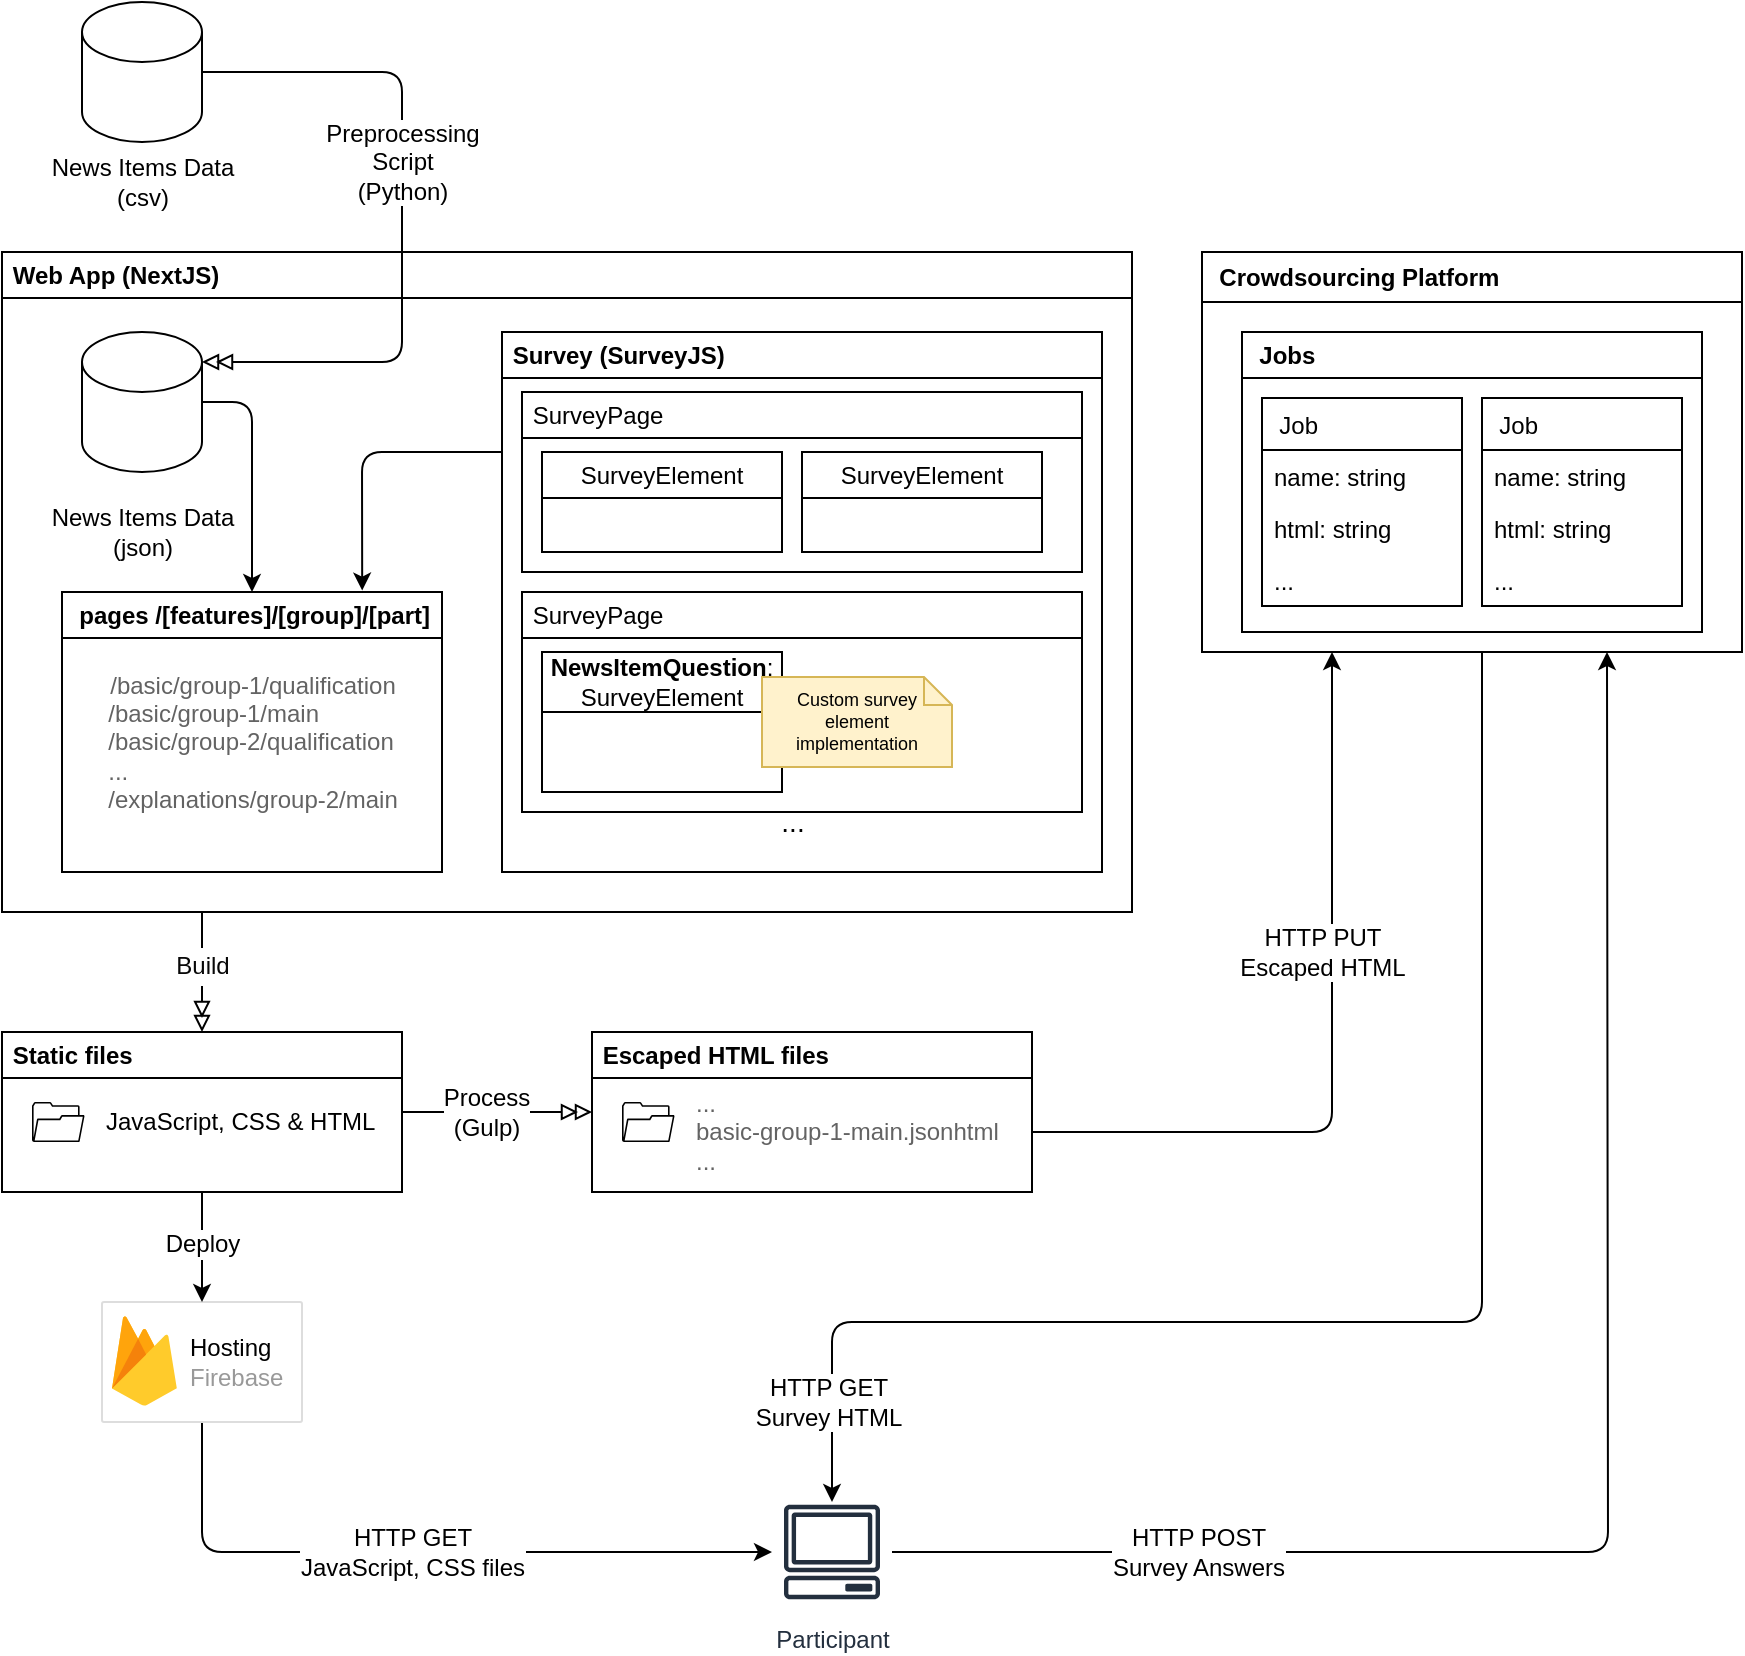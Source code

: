 <mxfile>
    <diagram id="t5AuBy6BMTJjh7pPMlXW" name="Page-1">
        <mxGraphModel dx="1322" dy="2172" grid="1" gridSize="10" guides="1" tooltips="1" connect="1" arrows="1" fold="1" page="1" pageScale="1" pageWidth="1100" pageHeight="850" math="0" shadow="0">
            <root>
                <mxCell id="0"/>
                <mxCell id="1" parent="0"/>
                <mxCell id="100" style="edgeStyle=none;html=1;fontFamily=Helvetica;fontSize=12;fontColor=#000000;endArrow=classic;endFill=1;" parent="1" source="14" target="76" edge="1">
                    <mxGeometry relative="1" as="geometry">
                        <Array as="points">
                            <mxPoint x="300" y="735"/>
                        </Array>
                    </mxGeometry>
                </mxCell>
                <mxCell id="14" value="" style="strokeColor=#dddddd;shadow=0;strokeWidth=1;rounded=1;absoluteArcSize=1;arcSize=2;" parent="1" vertex="1">
                    <mxGeometry x="250" y="610" width="100" height="60" as="geometry"/>
                </mxCell>
                <mxCell id="15" value="&lt;font color=&quot;#000000&quot;&gt;Hosting&lt;/font&gt;&lt;br&gt;Firebase" style="sketch=0;dashed=0;connectable=0;html=1;fillColor=#5184F3;strokeColor=none;shape=mxgraph.gcp2.firebase;part=1;labelPosition=right;verticalLabelPosition=middle;align=left;verticalAlign=middle;spacingLeft=5;fontColor=#999999;fontSize=12;" parent="14" vertex="1">
                    <mxGeometry width="32.4" height="45" relative="1" as="geometry">
                        <mxPoint x="5" y="7" as="offset"/>
                    </mxGeometry>
                </mxCell>
                <mxCell id="41" style="edgeStyle=none;html=1;fontSize=12;fontColor=#636363;endArrow=doubleBlock;endFill=0;entryX=0.5;entryY=0;entryDx=0;entryDy=0;" parent="1" target="65" edge="1">
                    <mxGeometry relative="1" as="geometry">
                        <mxPoint x="300" y="470" as="targetPoint"/>
                        <mxPoint x="300" y="415" as="sourcePoint"/>
                    </mxGeometry>
                </mxCell>
                <mxCell id="42" value="&lt;div style=&quot;font-weight: normal; font-size: 12px; line-height: 19px;&quot;&gt;&lt;span style=&quot;font-size: 12px;&quot;&gt;Build&lt;/span&gt;&lt;/div&gt;" style="edgeLabel;html=1;align=center;verticalAlign=middle;resizable=0;points=[];fontSize=12;fontColor=#080808;fontStyle=1;labelBackgroundColor=default;" parent="41" vertex="1" connectable="0">
                    <mxGeometry x="-0.252" relative="1" as="geometry">
                        <mxPoint y="4" as="offset"/>
                    </mxGeometry>
                </mxCell>
                <mxCell id="16" value="&amp;nbsp;Web App (NextJS)" style="swimlane;whiteSpace=wrap;html=1;collapsible=0;align=left;" parent="1" vertex="1">
                    <mxGeometry x="200" y="85" width="565" height="330" as="geometry"/>
                </mxCell>
                <mxCell id="5" value="News Items Data&lt;br&gt;(json)" style="text;html=1;align=center;verticalAlign=middle;resizable=0;points=[];autosize=1;strokeColor=none;fillColor=none;" parent="16" vertex="1">
                    <mxGeometry x="15" y="120" width="110" height="40" as="geometry"/>
                </mxCell>
                <mxCell id="39" style="edgeStyle=none;html=1;entryX=0.79;entryY=-0.005;entryDx=0;entryDy=0;fontSize=12;endArrow=classic;endFill=1;entryPerimeter=0;" parent="16" target="35" edge="1">
                    <mxGeometry relative="1" as="geometry">
                        <mxPoint x="250" y="100" as="sourcePoint"/>
                        <Array as="points">
                            <mxPoint x="180" y="100"/>
                        </Array>
                    </mxGeometry>
                </mxCell>
                <mxCell id="17" value="&amp;nbsp;Survey (SurveyJS)" style="swimlane;whiteSpace=wrap;html=1;collapsible=0;align=left;" parent="16" vertex="1">
                    <mxGeometry x="250" y="40" width="300" height="270" as="geometry">
                        <mxRectangle x="330" y="180" width="150" height="30" as="alternateBounds"/>
                    </mxGeometry>
                </mxCell>
                <mxCell id="19" value="&amp;nbsp;SurveyPage" style="swimlane;whiteSpace=wrap;html=1;align=left;swimlaneLine=1;swimlaneHead=1;allowArrows=1;collapsible=0;fontStyle=0" parent="17" vertex="1">
                    <mxGeometry x="10" y="30" width="280" height="90" as="geometry"/>
                </mxCell>
                <mxCell id="24" value="SurveyElement" style="swimlane;whiteSpace=wrap;html=1;fontSize=12;expand=1;collapsible=0;fontStyle=0" parent="19" vertex="1">
                    <mxGeometry x="140" y="30" width="120" height="50" as="geometry"/>
                </mxCell>
                <mxCell id="23" value="SurveyElement" style="swimlane;whiteSpace=wrap;html=1;fontSize=12;expand=1;collapsible=0;fontStyle=0" parent="19" vertex="1">
                    <mxGeometry x="10" y="30" width="120" height="50" as="geometry"/>
                </mxCell>
                <mxCell id="20" value="&amp;nbsp;SurveyPage" style="swimlane;whiteSpace=wrap;html=1;align=left;swimlaneLine=1;swimlaneHead=1;allowArrows=1;collapsible=0;fontStyle=0" parent="17" vertex="1">
                    <mxGeometry x="10" y="130" width="280" height="110" as="geometry"/>
                </mxCell>
                <mxCell id="26" value="&lt;b&gt;NewsItemQuestion&lt;/b&gt;: SurveyElement" style="swimlane;whiteSpace=wrap;html=1;fontSize=12;expand=1;collapsible=0;fontStyle=0;startSize=30;" parent="20" vertex="1">
                    <mxGeometry x="10" y="30" width="120" height="70" as="geometry"/>
                </mxCell>
                <mxCell id="25" value="..." style="text;html=1;align=center;verticalAlign=middle;resizable=0;points=[];autosize=1;strokeColor=none;fillColor=none;fontSize=12;" parent="20" vertex="1">
                    <mxGeometry x="190" y="40" width="30" height="30" as="geometry"/>
                </mxCell>
                <mxCell id="32" value="Custom survey element implementation" style="shape=note2;boundedLbl=1;whiteSpace=wrap;html=1;size=14;verticalAlign=middle;align=center;fontSize=9;fillColor=#fff2cc;strokeColor=#d6b656;" parent="20" vertex="1">
                    <mxGeometry x="120" y="42.5" width="95" height="45" as="geometry"/>
                </mxCell>
                <mxCell id="22" value="..." style="text;html=1;align=center;verticalAlign=middle;resizable=0;points=[];autosize=1;strokeColor=none;fillColor=none;fontSize=14;" parent="17" vertex="1">
                    <mxGeometry x="125" y="230" width="40" height="30" as="geometry"/>
                </mxCell>
                <mxCell id="36" style="edgeStyle=none;html=1;entryX=0.5;entryY=0;entryDx=0;entryDy=0;fontSize=12;endArrow=classic;endFill=1;" parent="16" source="4" target="35" edge="1">
                    <mxGeometry relative="1" as="geometry">
                        <Array as="points">
                            <mxPoint x="125" y="75"/>
                        </Array>
                    </mxGeometry>
                </mxCell>
                <mxCell id="4" value="" style="shape=cylinder3;whiteSpace=wrap;html=1;boundedLbl=1;backgroundOutline=1;size=15;" parent="16" vertex="1">
                    <mxGeometry x="40" y="40" width="60" height="70" as="geometry"/>
                </mxCell>
                <mxCell id="35" value="&amp;nbsp; pages /[features]/[group]/[part]" style="swimlane;whiteSpace=wrap;html=1;fontSize=12;collapsible=0;align=left;" parent="16" vertex="1">
                    <mxGeometry x="30" y="170" width="190" height="140" as="geometry"/>
                </mxCell>
                <mxCell id="40" value="/basic/group-1/qualification&lt;br&gt;&lt;div style=&quot;text-align: left;&quot;&gt;&lt;span style=&quot;background-color: initial;&quot;&gt;/basic/group-1/main&lt;/span&gt;&lt;/div&gt;&lt;div style=&quot;text-align: left;&quot;&gt;&lt;span style=&quot;background-color: initial;&quot;&gt;/basic/group-2/qualification&lt;/span&gt;&lt;/div&gt;&lt;div style=&quot;text-align: left;&quot;&gt;...&lt;/div&gt;&lt;div style=&quot;text-align: left;&quot;&gt;/explanations/group-2/main&lt;/div&gt;" style="text;html=1;align=center;verticalAlign=middle;resizable=0;points=[];autosize=1;strokeColor=none;fillColor=none;fontSize=12;fontColor=#636363;" parent="35" vertex="1">
                    <mxGeometry x="10" y="30" width="170" height="90" as="geometry"/>
                </mxCell>
                <mxCell id="6" style="edgeStyle=none;html=1;endArrow=doubleBlock;endFill=0;entryX=1;entryY=0;entryDx=0;entryDy=15;entryPerimeter=0;" parent="1" source="2" target="4" edge="1">
                    <mxGeometry relative="1" as="geometry">
                        <Array as="points">
                            <mxPoint x="400" y="-5"/>
                            <mxPoint x="400" y="140"/>
                        </Array>
                    </mxGeometry>
                </mxCell>
                <mxCell id="11" value="Preprocessing &lt;br style=&quot;font-size: 12px;&quot;&gt;Script&lt;br style=&quot;font-size: 12px;&quot;&gt;(Python)" style="edgeLabel;html=1;align=center;verticalAlign=middle;resizable=0;points=[];fontSize=12;" parent="6" vertex="1" connectable="0">
                    <mxGeometry x="-0.213" y="-1" relative="1" as="geometry">
                        <mxPoint x="1" y="9" as="offset"/>
                    </mxGeometry>
                </mxCell>
                <mxCell id="78" style="edgeStyle=none;html=1;entryX=0.5;entryY=0;entryDx=0;entryDy=0;fontFamily=Helvetica;fontSize=12;fontColor=#000000;endArrow=classic;endFill=1;" parent="1" source="65" target="14" edge="1">
                    <mxGeometry relative="1" as="geometry"/>
                </mxCell>
                <mxCell id="79" value="Deploy" style="edgeLabel;html=1;align=center;verticalAlign=middle;resizable=0;points=[];fontSize=12;fontFamily=Helvetica;fontColor=#000000;" parent="78" vertex="1" connectable="0">
                    <mxGeometry x="0.24" y="1" relative="1" as="geometry">
                        <mxPoint x="-1" y="-8" as="offset"/>
                    </mxGeometry>
                </mxCell>
                <mxCell id="83" style="edgeStyle=none;html=1;entryX=0;entryY=0.5;entryDx=0;entryDy=0;fontFamily=Helvetica;fontSize=12;fontColor=#000000;endArrow=doubleBlock;endFill=0;" parent="1" source="65" target="80" edge="1">
                    <mxGeometry relative="1" as="geometry"/>
                </mxCell>
                <mxCell id="84" value="Process&lt;br&gt;(Gulp)" style="edgeLabel;html=1;align=center;verticalAlign=middle;resizable=0;points=[];fontSize=12;fontFamily=Helvetica;fontColor=#000000;" parent="83" vertex="1" connectable="0">
                    <mxGeometry x="-0.301" y="-2" relative="1" as="geometry">
                        <mxPoint x="9" y="-2" as="offset"/>
                    </mxGeometry>
                </mxCell>
                <mxCell id="65" value="&amp;nbsp;Static files" style="swimlane;whiteSpace=wrap;html=1;labelBackgroundColor=none;fontFamily=Helvetica;fontSize=12;fontColor=#000000;fillColor=default;align=left;collapsible=0;" parent="1" vertex="1">
                    <mxGeometry x="200" y="475" width="200" height="80" as="geometry"/>
                </mxCell>
                <mxCell id="67" value="" style="sketch=0;pointerEvents=1;shadow=0;dashed=0;html=1;strokeColor=none;fillColor=#000000;aspect=fixed;labelPosition=center;verticalLabelPosition=bottom;verticalAlign=top;align=center;outlineConnect=0;shape=mxgraph.vvd.folder;labelBackgroundColor=none;fontFamily=Helvetica;fontSize=12;fontColor=#000000;" parent="65" vertex="1">
                    <mxGeometry x="15" y="35" width="26.31" height="20" as="geometry"/>
                </mxCell>
                <mxCell id="69" value="JavaScript, CSS &amp;amp; HTML" style="text;html=1;align=left;verticalAlign=middle;resizable=0;points=[];autosize=1;strokeColor=none;fillColor=none;fontSize=12;fontFamily=Helvetica;fontColor=#000000;labelBackgroundColor=none;" parent="65" vertex="1">
                    <mxGeometry x="50" y="30" width="160" height="30" as="geometry"/>
                </mxCell>
                <mxCell id="104" style="edgeStyle=none;html=1;entryX=0.75;entryY=1;entryDx=0;entryDy=0;fontFamily=Helvetica;fontSize=12;fontColor=#000000;endArrow=classic;endFill=1;" parent="1" source="76" target="77" edge="1">
                    <mxGeometry relative="1" as="geometry">
                        <Array as="points">
                            <mxPoint x="1003" y="735"/>
                        </Array>
                    </mxGeometry>
                </mxCell>
                <mxCell id="105" value="HTTP POST&lt;br&gt;Survey Answers" style="edgeLabel;html=1;align=center;verticalAlign=middle;resizable=0;points=[];fontSize=12;fontFamily=Helvetica;fontColor=#000000;" parent="104" vertex="1" connectable="0">
                    <mxGeometry x="-0.623" y="-5" relative="1" as="geometry">
                        <mxPoint y="-5" as="offset"/>
                    </mxGeometry>
                </mxCell>
                <mxCell id="76" value="Participant" style="sketch=0;outlineConnect=0;fontColor=#232F3E;gradientColor=none;strokeColor=#232F3E;fillColor=none;dashed=0;verticalLabelPosition=bottom;verticalAlign=top;align=center;fontSize=12;fontStyle=0;aspect=fixed;shape=mxgraph.aws4.resourceIcon;resIcon=mxgraph.aws4.client;labelBackgroundColor=none;strokeWidth=1;fontFamily=Helvetica;labelBorderColor=none;html=1;" parent="1" vertex="1">
                    <mxGeometry x="585" y="705" width="60" height="60" as="geometry"/>
                </mxCell>
                <mxCell id="102" style="edgeStyle=none;html=1;fontFamily=Helvetica;fontSize=12;fontColor=#000000;endArrow=classic;endFill=1;" parent="1" edge="1">
                    <mxGeometry relative="1" as="geometry">
                        <Array as="points">
                            <mxPoint x="940" y="620"/>
                            <mxPoint x="615" y="620"/>
                        </Array>
                        <mxPoint x="940" y="285" as="sourcePoint"/>
                        <mxPoint x="615" y="710" as="targetPoint"/>
                    </mxGeometry>
                </mxCell>
                <mxCell id="103" value="HTTP GET&lt;br&gt;Survey HTML" style="edgeLabel;html=1;align=center;verticalAlign=middle;resizable=0;points=[];fontSize=12;fontFamily=Helvetica;fontColor=#000000;" parent="102" vertex="1" connectable="0">
                    <mxGeometry x="0.866" y="-2" relative="1" as="geometry">
                        <mxPoint as="offset"/>
                    </mxGeometry>
                </mxCell>
                <mxCell id="77" value="&amp;nbsp; Crowdsourcing Platform" style="swimlane;whiteSpace=wrap;html=1;labelBackgroundColor=none;strokeColor=default;strokeWidth=1;fontFamily=Helvetica;fontSize=12;fontColor=#000000;fillColor=none;expand=1;collapsible=0;align=left;startSize=25;" parent="1" vertex="1">
                    <mxGeometry x="800" y="85" width="270" height="200" as="geometry"/>
                </mxCell>
                <mxCell id="86" value="&amp;nbsp; Jobs" style="swimlane;whiteSpace=wrap;html=1;shadow=0;labelBackgroundColor=none;strokeColor=default;strokeWidth=1;fontFamily=Helvetica;fontSize=12;fontColor=#000000;fillColor=none;collapsible=0;align=left;" parent="77" vertex="1">
                    <mxGeometry x="20" y="40" width="230" height="150" as="geometry"/>
                </mxCell>
                <mxCell id="90" value="  Job" style="swimlane;fontStyle=0;childLayout=stackLayout;horizontal=1;startSize=26;fillColor=none;horizontalStack=0;resizeParent=1;resizeParentMax=0;resizeLast=0;collapsible=0;marginBottom=0;shadow=0;labelBackgroundColor=none;strokeColor=default;strokeWidth=1;fontFamily=Helvetica;fontSize=12;fontColor=#000000;align=left;" parent="86" vertex="1">
                    <mxGeometry x="10" y="33" width="100" height="104" as="geometry"/>
                </mxCell>
                <mxCell id="91" value="name: string" style="text;strokeColor=none;fillColor=none;align=left;verticalAlign=top;spacingLeft=4;spacingRight=4;overflow=hidden;rotatable=0;points=[[0,0.5],[1,0.5]];portConstraint=eastwest;shadow=0;labelBackgroundColor=none;strokeWidth=1;fontFamily=Helvetica;fontSize=12;fontColor=#000000;" parent="90" vertex="1">
                    <mxGeometry y="26" width="100" height="26" as="geometry"/>
                </mxCell>
                <mxCell id="92" value="html: string" style="text;strokeColor=none;fillColor=none;align=left;verticalAlign=top;spacingLeft=4;spacingRight=4;overflow=hidden;rotatable=0;points=[[0,0.5],[1,0.5]];portConstraint=eastwest;shadow=0;labelBackgroundColor=none;strokeWidth=1;fontFamily=Helvetica;fontSize=12;fontColor=#000000;" parent="90" vertex="1">
                    <mxGeometry y="52" width="100" height="26" as="geometry"/>
                </mxCell>
                <mxCell id="93" value="..." style="text;strokeColor=none;fillColor=none;align=left;verticalAlign=top;spacingLeft=4;spacingRight=4;overflow=hidden;rotatable=0;points=[[0,0.5],[1,0.5]];portConstraint=eastwest;shadow=0;labelBackgroundColor=none;strokeWidth=1;fontFamily=Helvetica;fontSize=12;fontColor=#000000;" parent="90" vertex="1">
                    <mxGeometry y="78" width="100" height="26" as="geometry"/>
                </mxCell>
                <mxCell id="94" value="  Job" style="swimlane;fontStyle=0;childLayout=stackLayout;horizontal=1;startSize=26;fillColor=none;horizontalStack=0;resizeParent=1;resizeParentMax=0;resizeLast=0;collapsible=0;marginBottom=0;shadow=0;labelBackgroundColor=none;strokeColor=default;strokeWidth=1;fontFamily=Helvetica;fontSize=12;fontColor=#000000;align=left;" parent="86" vertex="1">
                    <mxGeometry x="120" y="33" width="100" height="104" as="geometry"/>
                </mxCell>
                <mxCell id="95" value="name: string" style="text;strokeColor=none;fillColor=none;align=left;verticalAlign=top;spacingLeft=4;spacingRight=4;overflow=hidden;rotatable=0;points=[[0,0.5],[1,0.5]];portConstraint=eastwest;shadow=0;labelBackgroundColor=none;strokeWidth=1;fontFamily=Helvetica;fontSize=12;fontColor=#000000;" parent="94" vertex="1">
                    <mxGeometry y="26" width="100" height="26" as="geometry"/>
                </mxCell>
                <mxCell id="96" value="html: string" style="text;strokeColor=none;fillColor=none;align=left;verticalAlign=top;spacingLeft=4;spacingRight=4;overflow=hidden;rotatable=0;points=[[0,0.5],[1,0.5]];portConstraint=eastwest;shadow=0;labelBackgroundColor=none;strokeWidth=1;fontFamily=Helvetica;fontSize=12;fontColor=#000000;" parent="94" vertex="1">
                    <mxGeometry y="52" width="100" height="26" as="geometry"/>
                </mxCell>
                <mxCell id="97" value="..." style="text;strokeColor=none;fillColor=none;align=left;verticalAlign=top;spacingLeft=4;spacingRight=4;overflow=hidden;rotatable=0;points=[[0,0.5],[1,0.5]];portConstraint=eastwest;shadow=0;labelBackgroundColor=none;strokeWidth=1;fontFamily=Helvetica;fontSize=12;fontColor=#000000;" parent="94" vertex="1">
                    <mxGeometry y="78" width="100" height="26" as="geometry"/>
                </mxCell>
                <mxCell id="108" value="" style="shape=image;verticalLabelPosition=bottom;labelBackgroundColor=default;verticalAlign=top;aspect=fixed;imageAspect=0;image=https://dashboard-staging.crowdee.com/assets/img/Crowdee.svg;" parent="77" vertex="1">
                    <mxGeometry x="187" y="3" width="74.29" height="20" as="geometry"/>
                </mxCell>
                <mxCell id="80" value="&amp;nbsp;Escaped HTML files" style="swimlane;whiteSpace=wrap;html=1;labelBackgroundColor=none;fontFamily=Helvetica;fontSize=12;fontColor=#000000;fillColor=default;align=left;collapsible=0;" parent="1" vertex="1">
                    <mxGeometry x="495" y="475" width="220" height="80" as="geometry"/>
                </mxCell>
                <mxCell id="81" value="" style="sketch=0;pointerEvents=1;shadow=0;dashed=0;html=1;strokeColor=none;fillColor=#000000;aspect=fixed;labelPosition=center;verticalLabelPosition=bottom;verticalAlign=top;align=center;outlineConnect=0;shape=mxgraph.vvd.folder;labelBackgroundColor=none;fontFamily=Helvetica;fontSize=12;fontColor=#000000;" parent="80" vertex="1">
                    <mxGeometry x="15" y="35" width="26.31" height="20" as="geometry"/>
                </mxCell>
                <mxCell id="85" value="...&lt;br&gt;basic-group-1-main.jsonhtml&lt;br&gt;..." style="text;html=1;align=left;verticalAlign=middle;resizable=0;points=[];autosize=1;strokeColor=none;fillColor=none;fontSize=12;fontFamily=Helvetica;fontColor=#636363;labelBackgroundColor=none;" parent="80" vertex="1">
                    <mxGeometry x="50" y="20" width="170" height="60" as="geometry"/>
                </mxCell>
                <mxCell id="98" style="edgeStyle=none;html=1;fontFamily=Helvetica;fontSize=12;fontColor=#000000;endArrow=classic;endFill=1;" parent="1" source="85" edge="1">
                    <mxGeometry relative="1" as="geometry">
                        <mxPoint x="865" y="285" as="targetPoint"/>
                        <Array as="points">
                            <mxPoint x="865" y="525"/>
                        </Array>
                    </mxGeometry>
                </mxCell>
                <mxCell id="99" value="HTTP PUT&lt;br&gt;Escaped HTML" style="text;html=1;align=center;verticalAlign=middle;resizable=0;points=[];autosize=1;strokeColor=none;fillColor=none;fontSize=12;fontFamily=Helvetica;fontColor=#000000;labelBackgroundColor=default;" parent="1" vertex="1">
                    <mxGeometry x="805" y="415" width="110" height="40" as="geometry"/>
                </mxCell>
                <mxCell id="101" value="HTTP GET&lt;br&gt;JavaScript, CSS files" style="text;html=1;align=center;verticalAlign=middle;resizable=0;points=[];autosize=1;strokeColor=none;fillColor=none;fontSize=12;fontFamily=Helvetica;fontColor=#000000;labelBackgroundColor=default;" parent="1" vertex="1">
                    <mxGeometry x="335" y="715" width="140" height="40" as="geometry"/>
                </mxCell>
                <mxCell id="2" value="" style="shape=cylinder3;whiteSpace=wrap;html=1;boundedLbl=1;backgroundOutline=1;size=15;" parent="1" vertex="1">
                    <mxGeometry x="240" y="-40" width="60" height="70" as="geometry"/>
                </mxCell>
                <mxCell id="110" value="&lt;span style=&quot;background-color: rgb(255, 255, 255);&quot;&gt;News Items Data&lt;/span&gt;&lt;br style=&quot;border-color: var(--border-color);&quot;&gt;&lt;span style=&quot;background-color: rgb(255, 255, 255);&quot;&gt;(csv)&lt;/span&gt;" style="text;html=1;align=center;verticalAlign=middle;resizable=0;points=[];autosize=1;strokeColor=none;fillColor=none;" vertex="1" parent="1">
                    <mxGeometry x="215" y="30" width="110" height="40" as="geometry"/>
                </mxCell>
            </root>
        </mxGraphModel>
    </diagram>
</mxfile>